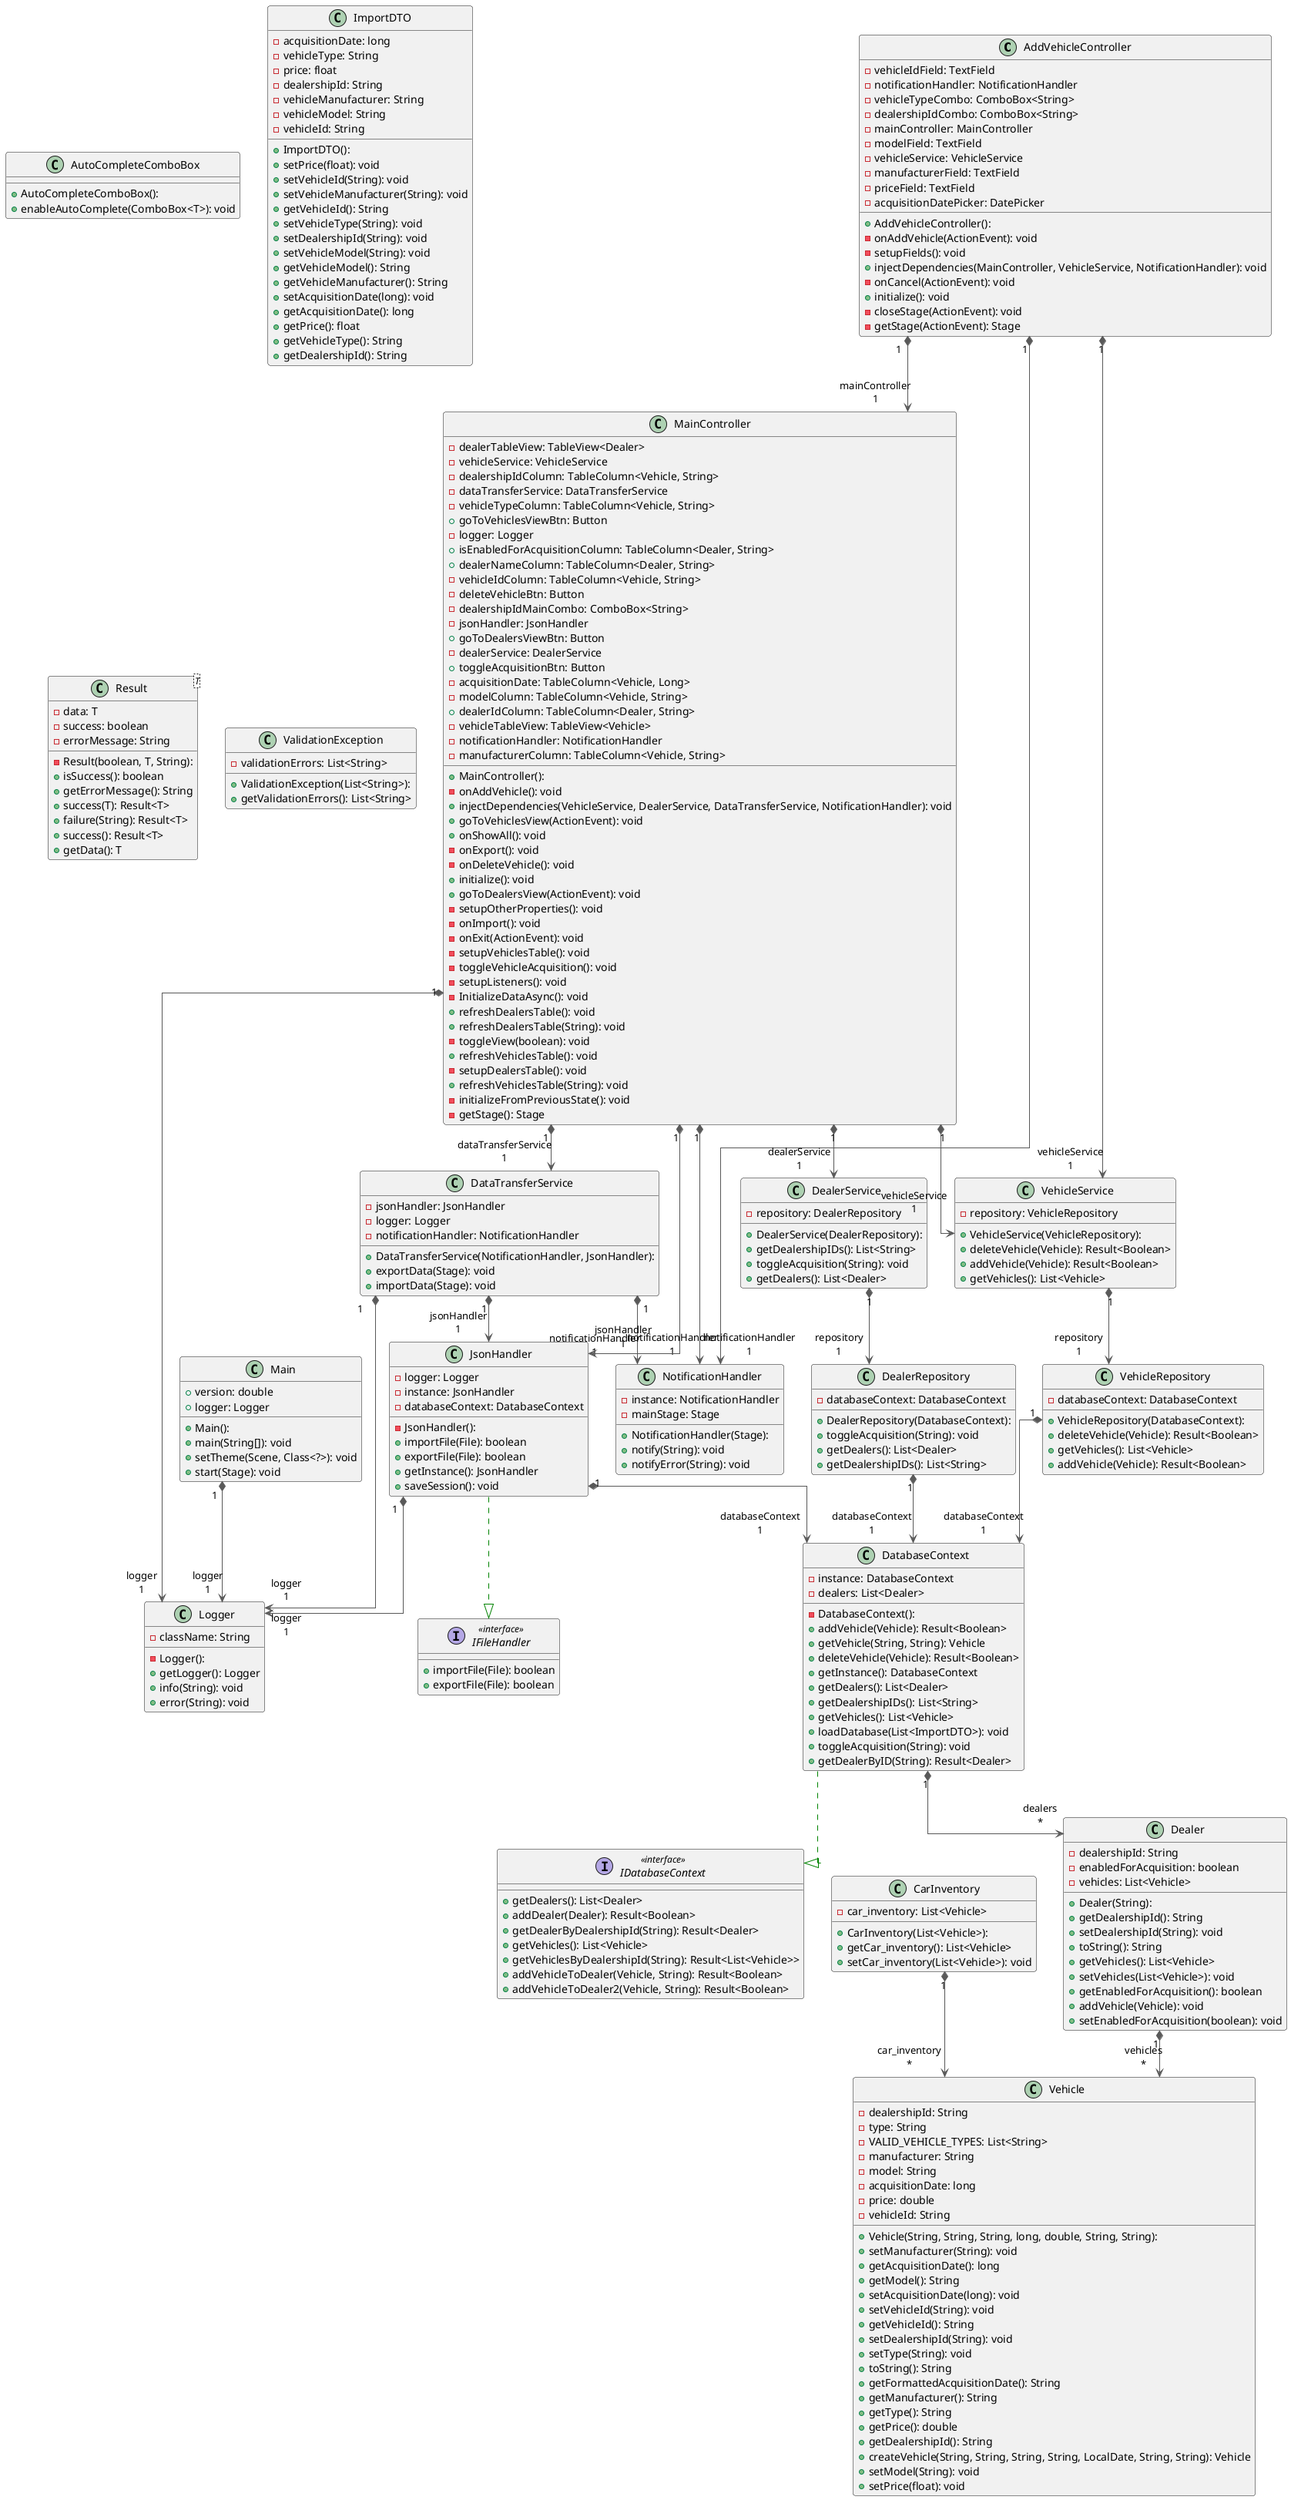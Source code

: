 @startuml
!theme vibrant
skinparam linetype ortho

class AddVehicleController {
  + AddVehicleController():
  - vehicleIdField: TextField
  - notificationHandler: NotificationHandler
  - vehicleTypeCombo: ComboBox<String>
  - dealershipIdCombo: ComboBox<String>
  - mainController: MainController
  - modelField: TextField
  - vehicleService: VehicleService
  - manufacturerField: TextField
  - priceField: TextField
  - acquisitionDatePicker: DatePicker
  - onAddVehicle(ActionEvent): void
  - setupFields(): void
  + injectDependencies(MainController, VehicleService, NotificationHandler): void
  - onCancel(ActionEvent): void
  + initialize(): void
  - closeStage(ActionEvent): void
  - getStage(ActionEvent): Stage
}
class AutoCompleteComboBox {
  + AutoCompleteComboBox():
  + enableAutoComplete(ComboBox<T>): void
}
class CarInventory {
  + CarInventory(List<Vehicle>):
  - car_inventory: List<Vehicle>
  + getCar_inventory(): List<Vehicle>
  + setCar_inventory(List<Vehicle>): void
}
class DataTransferService {
  + DataTransferService(NotificationHandler, JsonHandler):
  - jsonHandler: JsonHandler
  - logger: Logger
  - notificationHandler: NotificationHandler
  + exportData(Stage): void
  + importData(Stage): void
}
class DatabaseContext {
  - DatabaseContext():
  - instance: DatabaseContext
  - dealers: List<Dealer>
  + addVehicle(Vehicle): Result<Boolean>
  + getVehicle(String, String): Vehicle
  + deleteVehicle(Vehicle): Result<Boolean>
  + getInstance(): DatabaseContext
  + getDealers(): List<Dealer>
  + getDealershipIDs(): List<String>
  + getVehicles(): List<Vehicle>
  + loadDatabase(List<ImportDTO>): void
  + toggleAcquisition(String): void
  + getDealerByID(String): Result<Dealer>
}
class Dealer {
  + Dealer(String):
  - dealershipId: String
  - enabledForAcquisition: boolean
  - vehicles: List<Vehicle>
  + getDealershipId(): String
  + setDealershipId(String): void
  + toString(): String
  + getVehicles(): List<Vehicle>
  + setVehicles(List<Vehicle>): void
  + getEnabledForAcquisition(): boolean
  + addVehicle(Vehicle): void
  + setEnabledForAcquisition(boolean): void
}
class DealerRepository {
  + DealerRepository(DatabaseContext):
  - databaseContext: DatabaseContext
  + toggleAcquisition(String): void
  + getDealers(): List<Dealer>
  + getDealershipIDs(): List<String>
}
class DealerService {
  + DealerService(DealerRepository):
  - repository: DealerRepository
  + getDealershipIDs(): List<String>
  + toggleAcquisition(String): void
  + getDealers(): List<Dealer>
}
interface IDatabaseContext << interface >> {
  + getDealers(): List<Dealer>
  + addDealer(Dealer): Result<Boolean>
  + getDealerByDealershipId(String): Result<Dealer>
  + getVehicles(): List<Vehicle>
  + getVehiclesByDealershipId(String): Result<List<Vehicle>>
  + addVehicleToDealer(Vehicle, String): Result<Boolean>
  + addVehicleToDealer2(Vehicle, String): Result<Boolean>
}
interface IFileHandler << interface >> {
  + importFile(File): boolean
  + exportFile(File): boolean
}
class ImportDTO {
  + ImportDTO():
  - acquisitionDate: long
  - vehicleType: String
  - price: float
  - dealershipId: String
  - vehicleManufacturer: String
  - vehicleModel: String
  - vehicleId: String
  + setPrice(float): void
  + setVehicleId(String): void
  + setVehicleManufacturer(String): void
  + getVehicleId(): String
  + setVehicleType(String): void
  + setDealershipId(String): void
  + setVehicleModel(String): void
  + getVehicleModel(): String
  + getVehicleManufacturer(): String
  + setAcquisitionDate(long): void
  + getAcquisitionDate(): long
  + getPrice(): float
  + getVehicleType(): String
  + getDealershipId(): String
}
class JsonHandler {
  - JsonHandler():
  - logger: Logger
  - instance: JsonHandler
  - databaseContext: DatabaseContext
  + importFile(File): boolean
  + exportFile(File): boolean
  + getInstance(): JsonHandler
  + saveSession(): void
}
class Logger {
  - Logger():
  - className: String
  + getLogger(): Logger
  + info(String): void
  + error(String): void
}
class Main {
  + Main():
  + version: double
  + logger: Logger
  + main(String[]): void
  + setTheme(Scene, Class<?>): void
  + start(Stage): void
}
class MainController {
  + MainController():
  - dealerTableView: TableView<Dealer>
  - vehicleService: VehicleService
  - dealershipIdColumn: TableColumn<Vehicle, String>
  - dataTransferService: DataTransferService
  - vehicleTypeColumn: TableColumn<Vehicle, String>
  + goToVehiclesViewBtn: Button
  - logger: Logger
  + isEnabledForAcquisitionColumn: TableColumn<Dealer, String>
  + dealerNameColumn: TableColumn<Dealer, String>
  - vehicleIdColumn: TableColumn<Vehicle, String>
  - deleteVehicleBtn: Button
  - dealershipIdMainCombo: ComboBox<String>
  - jsonHandler: JsonHandler
  + goToDealersViewBtn: Button
  - dealerService: DealerService
  + toggleAcquisitionBtn: Button
  - acquisitionDate: TableColumn<Vehicle, Long>
  - modelColumn: TableColumn<Vehicle, String>
  + dealerIdColumn: TableColumn<Dealer, String>
  - vehicleTableView: TableView<Vehicle>
  - notificationHandler: NotificationHandler
  - manufacturerColumn: TableColumn<Vehicle, String>
  - onAddVehicle(): void
  + injectDependencies(VehicleService, DealerService, DataTransferService, NotificationHandler): void
  + goToVehiclesView(ActionEvent): void
  + onShowAll(): void
  - onExport(): void
  - onDeleteVehicle(): void
  + initialize(): void
  + goToDealersView(ActionEvent): void
  - setupOtherProperties(): void
  - onImport(): void
  - onExit(ActionEvent): void
  - setupVehiclesTable(): void
  - toggleVehicleAcquisition(): void
  - setupListeners(): void
  - InitializeDataAsync(): void
  + refreshDealersTable(): void
  + refreshDealersTable(String): void
  - toggleView(boolean): void
  + refreshVehiclesTable(): void
  - setupDealersTable(): void
  + refreshVehiclesTable(String): void
  - initializeFromPreviousState(): void
  - getStage(): Stage
}
class NotificationHandler {
  + NotificationHandler(Stage):
  - instance: NotificationHandler
  - mainStage: Stage
  + notify(String): void
  + notifyError(String): void
}
class Result<T> {
  - Result(boolean, T, String):
  - data: T
  - success: boolean
  - errorMessage: String
  + isSuccess(): boolean
  + getErrorMessage(): String
  + success(T): Result<T>
  + failure(String): Result<T>
  + success(): Result<T>
  + getData(): T
}
class ValidationException {
  + ValidationException(List<String>):
  - validationErrors: List<String>
  + getValidationErrors(): List<String>
}
class Vehicle {
  + Vehicle(String, String, String, long, double, String, String):
  - dealershipId: String
  - type: String
  - VALID_VEHICLE_TYPES: List<String>
  - manufacturer: String
  - model: String
  - acquisitionDate: long
  - price: double
  - vehicleId: String
  + setManufacturer(String): void
  + getAcquisitionDate(): long
  + getModel(): String
  + setAcquisitionDate(long): void
  + setVehicleId(String): void
  + getVehicleId(): String
  + setDealershipId(String): void
  + setType(String): void
  + toString(): String
  + getFormattedAcquisitionDate(): String
  + getManufacturer(): String
  + getType(): String
  + getPrice(): double
  + getDealershipId(): String
  + createVehicle(String, String, String, String, LocalDate, String, String): Vehicle
  + setModel(String): void
  + setPrice(float): void
}
class VehicleRepository {
  + VehicleRepository(DatabaseContext):
  - databaseContext: DatabaseContext
  + deleteVehicle(Vehicle): Result<Boolean>
  + getVehicles(): List<Vehicle>
  + addVehicle(Vehicle): Result<Boolean>
}
class VehicleService {
  + VehicleService(VehicleRepository):
  - repository: VehicleRepository
  + deleteVehicle(Vehicle): Result<Boolean>
  + addVehicle(Vehicle): Result<Boolean>
  + getVehicles(): List<Vehicle>
}

AddVehicleController            "1" *-[#595959,plain]-> "mainController\n1" MainController
AddVehicleController            "1" *-[#595959,plain]-> "notificationHandler\n1" NotificationHandler
AddVehicleController            "1" *-[#595959,plain]-> "vehicleService\n1" VehicleService
CarInventory                    "1" *-[#595959,plain]-> "car_inventory\n*" Vehicle
DataTransferService             "1" *-[#595959,plain]-> "jsonHandler\n1" JsonHandler
DataTransferService             "1" *-[#595959,plain]-> "logger\n1" Logger
DataTransferService             "1" *-[#595959,plain]-> "notificationHandler\n1" NotificationHandler
DatabaseContext                 "1" *-[#595959,plain]-> "dealers\n*" Dealer
DatabaseContext                  -[#008200,dashed]-^ IDatabaseContext
Dealer                          "1" *-[#595959,plain]-> "vehicles\n*" Vehicle
DealerRepository                "1" *-[#595959,plain]-> "databaseContext\n1" DatabaseContext
DealerService                   "1" *-[#595959,plain]-> "repository\n1" DealerRepository
JsonHandler                     "1" *-[#595959,plain]-> "databaseContext\n1" DatabaseContext
JsonHandler                      -[#008200,dashed]-^  IFileHandler
JsonHandler                     "1" *-[#595959,plain]-> "logger\n1" Logger
Main                            "1" *-[#595959,plain]-> "logger\n1" Logger
MainController                  "1" *-[#595959,plain]-> "dataTransferService\n1" DataTransferService
MainController                  "1" *-[#595959,plain]-> "dealerService\n1" DealerService
MainController                  "1" *-[#595959,plain]-> "jsonHandler\n1" JsonHandler
MainController                  "1" *-[#595959,plain]-> "logger\n1" Logger
MainController                  "1" *-[#595959,plain]-> "notificationHandler\n1" NotificationHandler
MainController                  "1" *-[#595959,plain]-> "vehicleService\n1" VehicleService
VehicleRepository               "1" *-[#595959,plain]-> "databaseContext\n1" DatabaseContext
VehicleService                  "1" *-[#595959,plain]-> "repository\n1" VehicleRepository
@enduml